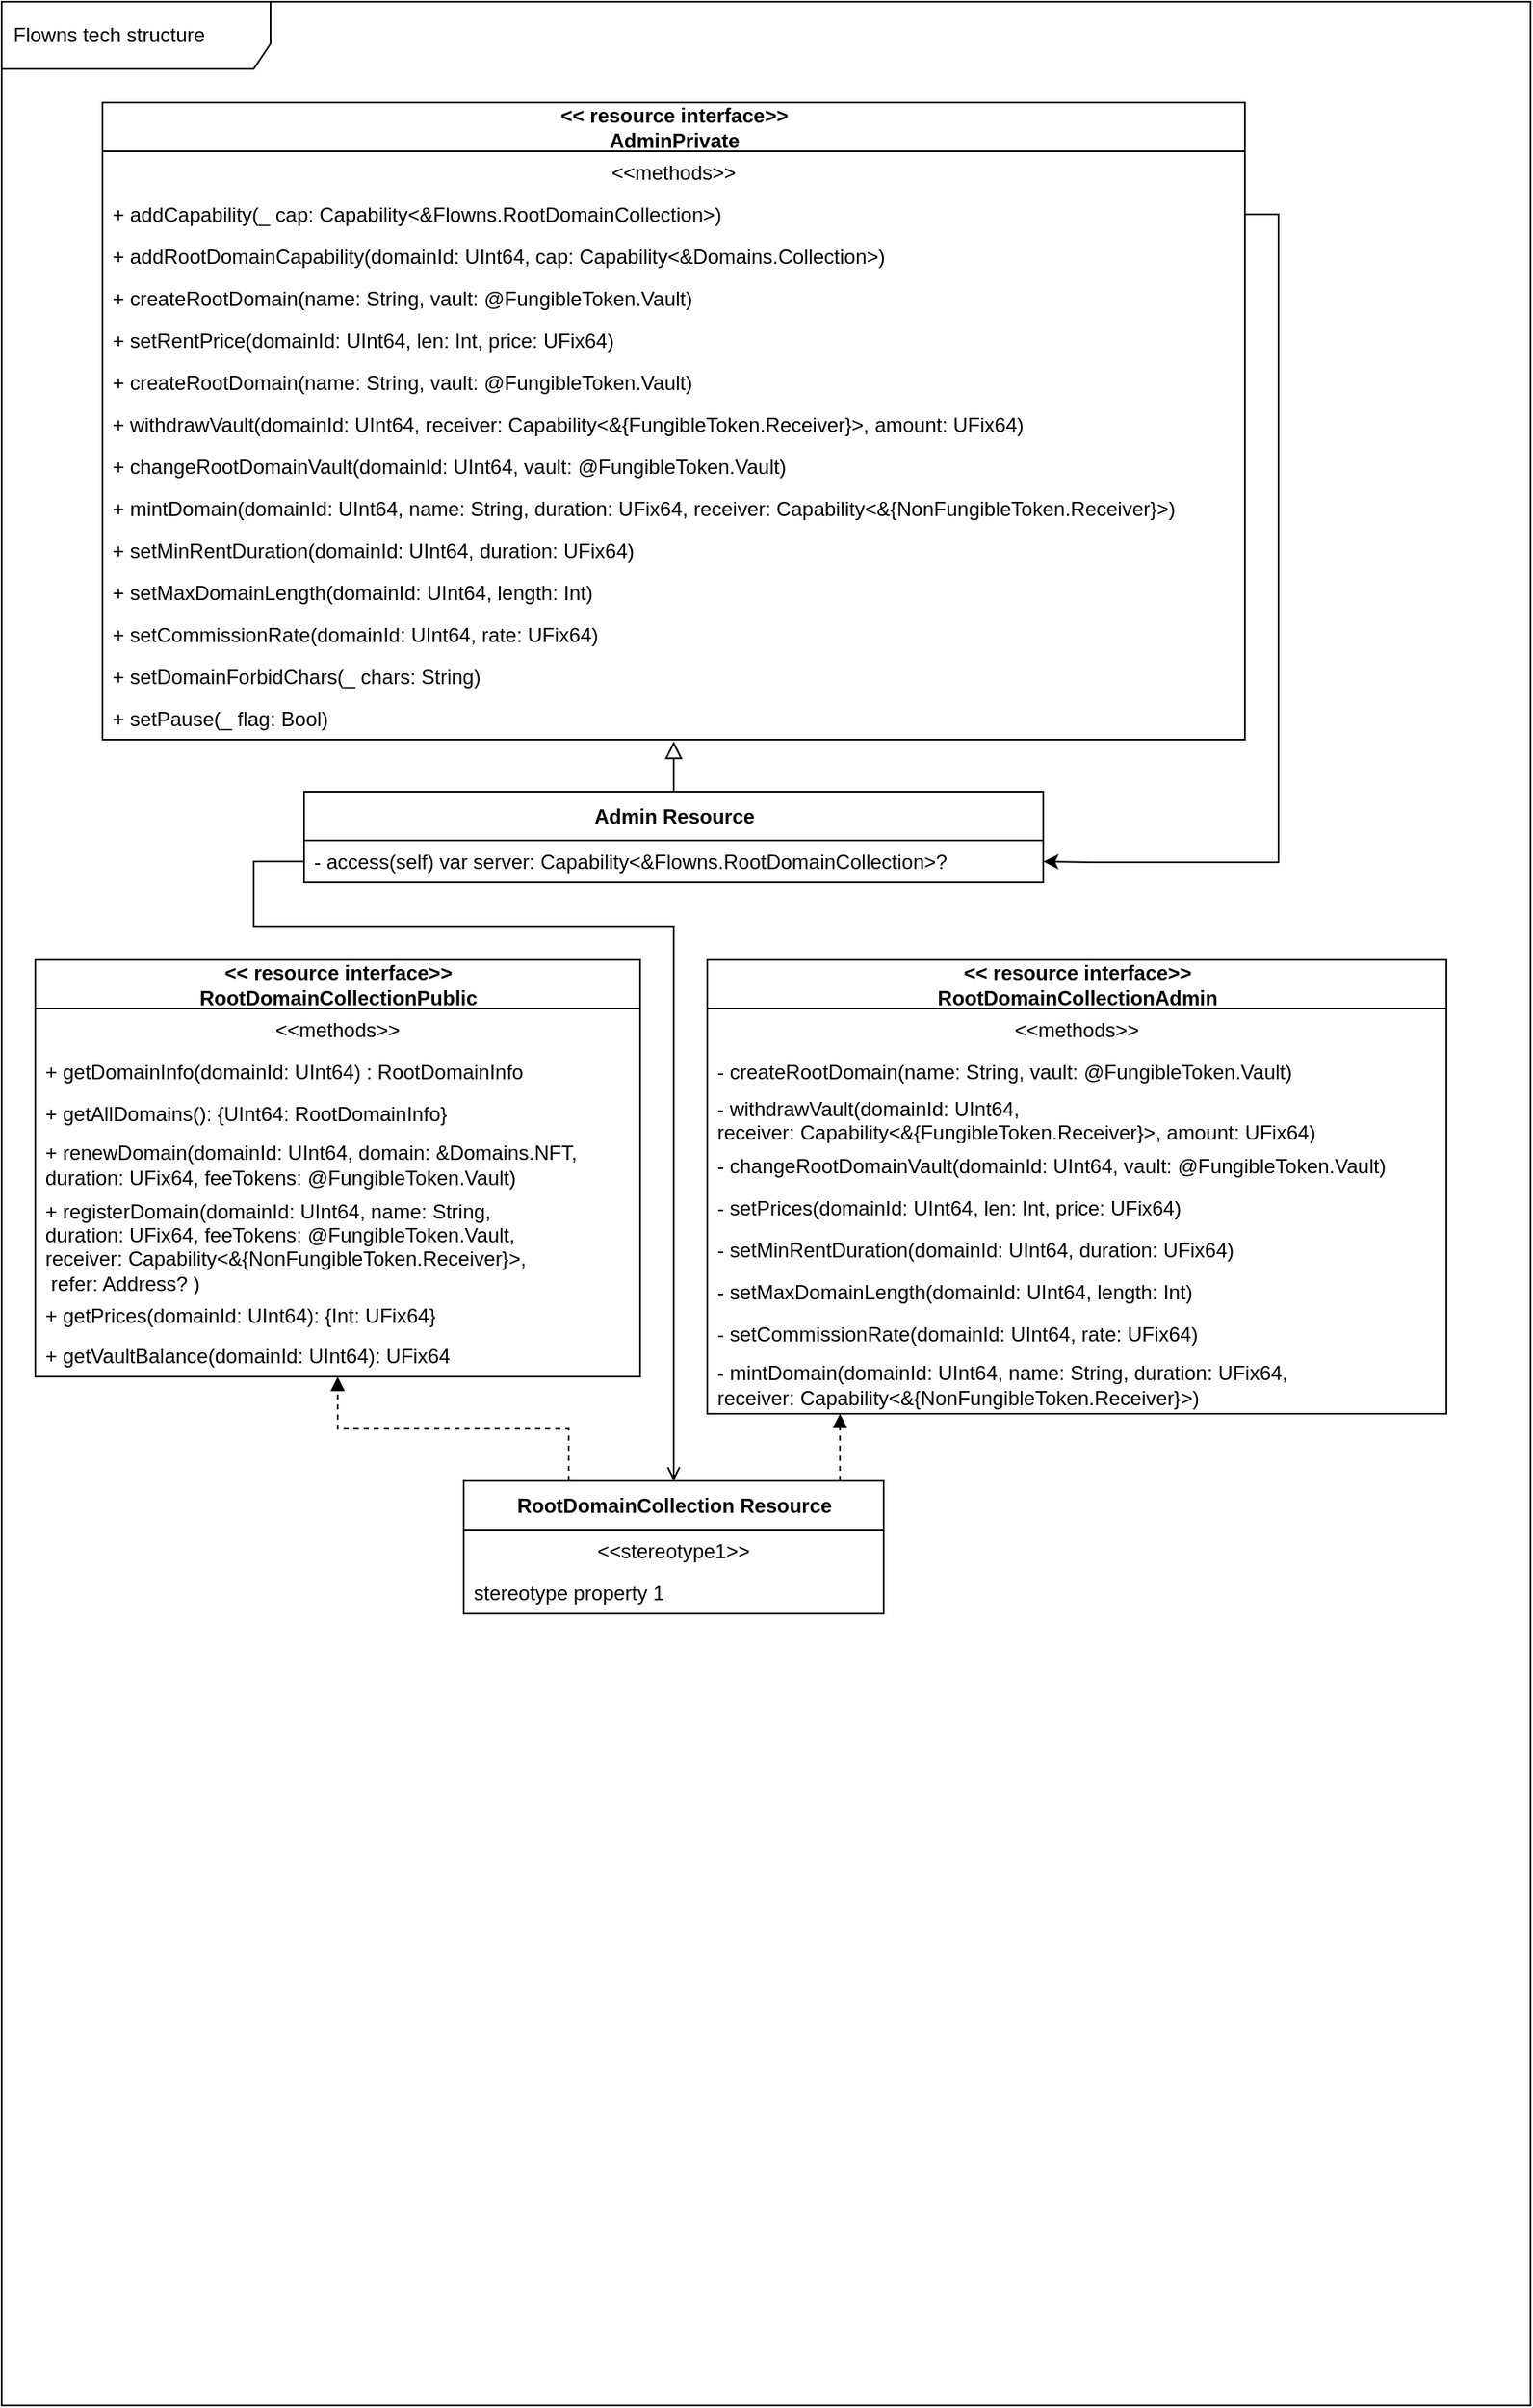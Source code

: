 <mxfile>
    <diagram id="thyRzS1RMwPvmYywjIk8" name="第 1 页">
        <mxGraphModel dx="1014" dy="722" grid="1" gridSize="10" guides="1" tooltips="1" connect="1" arrows="1" fold="1" page="1" pageScale="1" pageWidth="827" pageHeight="1169" math="0" shadow="0">
            <root>
                <mxCell id="0"/>
                <mxCell id="1" parent="0"/>
                <mxCell id="2" value="Flowns tech&amp;nbsp;structure" style="shape=umlFrame;whiteSpace=wrap;html=1;width=160;height=40;boundedLbl=1;verticalAlign=middle;align=left;spacingLeft=5;" vertex="1" parent="1">
                    <mxGeometry x="20" y="40" width="910" height="1430" as="geometry"/>
                </mxCell>
                <mxCell id="3" value="Admin Resource" style="swimlane;fontStyle=1;align=center;verticalAlign=middle;childLayout=stackLayout;horizontal=1;startSize=29;horizontalStack=0;resizeParent=1;resizeParentMax=0;resizeLast=0;collapsible=0;marginBottom=0;html=1;" vertex="1" parent="1">
                    <mxGeometry x="200" y="510" width="440" height="54" as="geometry"/>
                </mxCell>
                <mxCell id="5" value="- access(self) var server: Capability&amp;lt;&amp;amp;Flowns.RootDomainCollection&amp;gt;?" style="text;html=1;strokeColor=none;fillColor=none;align=left;verticalAlign=middle;spacingLeft=4;spacingRight=4;overflow=hidden;rotatable=0;points=[[0,0.5],[1,0.5]];portConstraint=eastwest;" vertex="1" parent="3">
                    <mxGeometry y="29" width="440" height="25" as="geometry"/>
                </mxCell>
                <mxCell id="23" value="&amp;lt;&amp;lt;&amp;nbsp;resource interface&amp;gt;&amp;gt;&lt;br&gt;AdminPrivate" style="swimlane;fontStyle=1;align=center;verticalAlign=middle;childLayout=stackLayout;horizontal=1;startSize=29;horizontalStack=0;resizeParent=1;resizeParentMax=0;resizeLast=0;collapsible=0;marginBottom=0;html=1;" vertex="1" parent="1">
                    <mxGeometry x="80" y="100" width="680" height="379" as="geometry"/>
                </mxCell>
                <mxCell id="24" value="&amp;lt;&amp;lt;methods&amp;gt;&amp;gt;" style="text;html=1;strokeColor=none;fillColor=none;align=center;verticalAlign=middle;spacingLeft=4;spacingRight=4;overflow=hidden;rotatable=0;points=[[0,0.5],[1,0.5]];portConstraint=eastwest;" vertex="1" parent="23">
                    <mxGeometry y="29" width="680" height="25" as="geometry"/>
                </mxCell>
                <mxCell id="25" value="+&amp;nbsp;addCapability(_ cap: Capability&amp;lt;&amp;amp;Flowns.RootDomainCollection&amp;gt;)" style="text;html=1;strokeColor=none;fillColor=none;align=left;verticalAlign=middle;spacingLeft=4;spacingRight=4;overflow=hidden;rotatable=0;points=[[0,0.5],[1,0.5]];portConstraint=eastwest;" vertex="1" parent="23">
                    <mxGeometry y="54" width="680" height="25" as="geometry"/>
                </mxCell>
                <mxCell id="28" value="+&amp;nbsp;&lt;span&gt;addRootDomainCapability(domainId: UInt64, cap: Capability&amp;lt;&amp;amp;Domains.Collection&amp;gt;)&lt;br&gt;&lt;/span&gt;" style="text;html=1;strokeColor=none;fillColor=none;align=left;verticalAlign=middle;spacingLeft=4;spacingRight=4;overflow=hidden;rotatable=0;points=[[0,0.5],[1,0.5]];portConstraint=eastwest;" vertex="1" parent="23">
                    <mxGeometry y="79" width="680" height="25" as="geometry"/>
                </mxCell>
                <mxCell id="27" value="+&amp;nbsp;createRootDomain(name: String, vault: @FungibleToken.Vault)" style="text;html=1;strokeColor=none;fillColor=none;align=left;verticalAlign=middle;spacingLeft=4;spacingRight=4;overflow=hidden;rotatable=0;points=[[0,0.5],[1,0.5]];portConstraint=eastwest;" vertex="1" parent="23">
                    <mxGeometry y="104" width="680" height="25" as="geometry"/>
                </mxCell>
                <mxCell id="29" value="+ setRentPrice(domainId: UInt64, len: Int, price: UFix64)" style="text;html=1;strokeColor=none;fillColor=none;align=left;verticalAlign=middle;spacingLeft=4;spacingRight=4;overflow=hidden;rotatable=0;points=[[0,0.5],[1,0.5]];portConstraint=eastwest;" vertex="1" parent="23">
                    <mxGeometry y="129" width="680" height="25" as="geometry"/>
                </mxCell>
                <mxCell id="30" value="+&amp;nbsp;createRootDomain(name: String, vault: @FungibleToken.Vault)" style="text;html=1;strokeColor=none;fillColor=none;align=left;verticalAlign=middle;spacingLeft=4;spacingRight=4;overflow=hidden;rotatable=0;points=[[0,0.5],[1,0.5]];portConstraint=eastwest;" vertex="1" parent="23">
                    <mxGeometry y="154" width="680" height="25" as="geometry"/>
                </mxCell>
                <mxCell id="33" value="+&amp;nbsp;&lt;span&gt;withdrawVault(domainId: UInt64, receiver: Capability&amp;lt;&amp;amp;{FungibleToken.Receiver}&amp;gt;, amount: UFix64)&lt;br&gt;&lt;/span&gt;" style="text;html=1;strokeColor=none;fillColor=none;align=left;verticalAlign=middle;spacingLeft=4;spacingRight=4;overflow=hidden;rotatable=0;points=[[0,0.5],[1,0.5]];portConstraint=eastwest;" vertex="1" parent="23">
                    <mxGeometry y="179" width="680" height="25" as="geometry"/>
                </mxCell>
                <mxCell id="34" value="&lt;span&gt;+ changeRootDomainVault(domainId: UInt64, vault: @FungibleToken.Vault)&lt;br&gt;&lt;/span&gt;" style="text;html=1;strokeColor=none;fillColor=none;align=left;verticalAlign=middle;spacingLeft=4;spacingRight=4;overflow=hidden;rotatable=0;points=[[0,0.5],[1,0.5]];portConstraint=eastwest;" vertex="1" parent="23">
                    <mxGeometry y="204" width="680" height="25" as="geometry"/>
                </mxCell>
                <mxCell id="32" value="&lt;span&gt;+ mintDomain(domainId: UInt64, name: String, duration: UFix64, receiver: Capability&amp;lt;&amp;amp;{NonFungibleToken.Receiver}&amp;gt;)&lt;br&gt;&lt;/span&gt;" style="text;html=1;strokeColor=none;fillColor=none;align=left;verticalAlign=middle;spacingLeft=4;spacingRight=4;overflow=hidden;rotatable=0;points=[[0,0.5],[1,0.5]];portConstraint=eastwest;" vertex="1" parent="23">
                    <mxGeometry y="229" width="680" height="25" as="geometry"/>
                </mxCell>
                <mxCell id="36" value="&lt;span&gt;+ setMinRentDuration(domainId: UInt64, duration: UFix64)&lt;br&gt;&lt;/span&gt;" style="text;html=1;strokeColor=none;fillColor=none;align=left;verticalAlign=middle;spacingLeft=4;spacingRight=4;overflow=hidden;rotatable=0;points=[[0,0.5],[1,0.5]];portConstraint=eastwest;" vertex="1" parent="23">
                    <mxGeometry y="254" width="680" height="25" as="geometry"/>
                </mxCell>
                <mxCell id="37" value="&lt;span&gt;+ setMaxDomainLength(domainId: UInt64, length: Int)&lt;br&gt;&lt;/span&gt;" style="text;html=1;strokeColor=none;fillColor=none;align=left;verticalAlign=middle;spacingLeft=4;spacingRight=4;overflow=hidden;rotatable=0;points=[[0,0.5],[1,0.5]];portConstraint=eastwest;" vertex="1" parent="23">
                    <mxGeometry y="279" width="680" height="25" as="geometry"/>
                </mxCell>
                <mxCell id="38" value="&lt;span&gt;+ setCommissionRate(domainId: UInt64, rate: UFix64)&lt;br&gt;&lt;/span&gt;" style="text;html=1;strokeColor=none;fillColor=none;align=left;verticalAlign=middle;spacingLeft=4;spacingRight=4;overflow=hidden;rotatable=0;points=[[0,0.5],[1,0.5]];portConstraint=eastwest;" vertex="1" parent="23">
                    <mxGeometry y="304" width="680" height="25" as="geometry"/>
                </mxCell>
                <mxCell id="39" value="&lt;span&gt;+ setDomainForbidChars(_ chars: String)&lt;br&gt;&lt;/span&gt;" style="text;html=1;strokeColor=none;fillColor=none;align=left;verticalAlign=middle;spacingLeft=4;spacingRight=4;overflow=hidden;rotatable=0;points=[[0,0.5],[1,0.5]];portConstraint=eastwest;" vertex="1" parent="23">
                    <mxGeometry y="329" width="680" height="25" as="geometry"/>
                </mxCell>
                <mxCell id="35" value="&lt;span&gt;+ setPause(_ flag: Bool)&lt;br&gt;&lt;/span&gt;" style="text;html=1;strokeColor=none;fillColor=none;align=left;verticalAlign=middle;spacingLeft=4;spacingRight=4;overflow=hidden;rotatable=0;points=[[0,0.5],[1,0.5]];portConstraint=eastwest;" vertex="1" parent="23">
                    <mxGeometry y="354" width="680" height="25" as="geometry"/>
                </mxCell>
                <mxCell id="42" style="edgeStyle=orthogonalEdgeStyle;rounded=0;orthogonalLoop=1;jettySize=auto;html=1;exitX=1;exitY=0.5;exitDx=0;exitDy=0;entryX=1;entryY=0.5;entryDx=0;entryDy=0;" edge="1" parent="1" source="25" target="5">
                    <mxGeometry relative="1" as="geometry">
                        <Array as="points">
                            <mxPoint x="780" y="167"/>
                            <mxPoint x="780" y="552"/>
                            <mxPoint x="670" y="552"/>
                        </Array>
                    </mxGeometry>
                </mxCell>
                <mxCell id="52" value="" style="edgeStyle=orthogonalEdgeStyle;rounded=0;orthogonalLoop=1;jettySize=auto;html=1;endArrow=block;endFill=1;dashed=1;exitX=0.25;exitY=0;exitDx=0;exitDy=0;" edge="1" parent="1" source="46" target="49">
                    <mxGeometry relative="1" as="geometry">
                        <Array as="points"/>
                    </mxGeometry>
                </mxCell>
                <mxCell id="57" style="edgeStyle=orthogonalEdgeStyle;rounded=0;orthogonalLoop=1;jettySize=auto;html=1;exitX=0.896;exitY=0;exitDx=0;exitDy=0;endArrow=block;endFill=1;dashed=1;exitPerimeter=0;" edge="1" parent="1" source="46" target="53">
                    <mxGeometry relative="1" as="geometry">
                        <Array as="points">
                            <mxPoint x="519" y="800"/>
                            <mxPoint x="480" y="800"/>
                        </Array>
                    </mxGeometry>
                </mxCell>
                <mxCell id="46" value="RootDomainCollection Resource" style="swimlane;fontStyle=1;align=center;verticalAlign=middle;childLayout=stackLayout;horizontal=1;startSize=29;horizontalStack=0;resizeParent=1;resizeParentMax=0;resizeLast=0;collapsible=0;marginBottom=0;html=1;" vertex="1" parent="1">
                    <mxGeometry x="295" y="920" width="250" height="79" as="geometry"/>
                </mxCell>
                <mxCell id="47" value="&amp;lt;&amp;lt;stereotype1&amp;gt;&amp;gt;" style="text;html=1;strokeColor=none;fillColor=none;align=center;verticalAlign=middle;spacingLeft=4;spacingRight=4;overflow=hidden;rotatable=0;points=[[0,0.5],[1,0.5]];portConstraint=eastwest;" vertex="1" parent="46">
                    <mxGeometry y="29" width="250" height="25" as="geometry"/>
                </mxCell>
                <mxCell id="48" value="stereotype property 1" style="text;html=1;strokeColor=none;fillColor=none;align=left;verticalAlign=middle;spacingLeft=4;spacingRight=4;overflow=hidden;rotatable=0;points=[[0,0.5],[1,0.5]];portConstraint=eastwest;" vertex="1" parent="46">
                    <mxGeometry y="54" width="250" height="25" as="geometry"/>
                </mxCell>
                <mxCell id="49" value="&amp;lt;&amp;lt;&amp;nbsp;resource interface&amp;gt;&amp;gt;&lt;br&gt;RootDomainCollectionPublic" style="swimlane;fontStyle=1;align=center;verticalAlign=middle;childLayout=stackLayout;horizontal=1;startSize=29;horizontalStack=0;resizeParent=1;resizeParentMax=0;resizeLast=0;collapsible=0;marginBottom=0;html=1;" vertex="1" parent="1">
                    <mxGeometry x="40" y="610" width="360" height="248" as="geometry"/>
                </mxCell>
                <mxCell id="50" value="&amp;lt;&amp;lt;methods&amp;gt;&amp;gt;" style="text;html=1;strokeColor=none;fillColor=none;align=center;verticalAlign=middle;spacingLeft=4;spacingRight=4;overflow=hidden;rotatable=0;points=[[0,0.5],[1,0.5]];portConstraint=eastwest;" vertex="1" parent="49">
                    <mxGeometry y="29" width="360" height="25" as="geometry"/>
                </mxCell>
                <mxCell id="64" value="+&amp;nbsp;getDomainInfo(domainId: UInt64) : RootDomainInfo" style="text;html=1;strokeColor=none;fillColor=none;align=left;verticalAlign=middle;spacingLeft=4;spacingRight=4;overflow=hidden;rotatable=0;points=[[0,0.5],[1,0.5]];portConstraint=eastwest;" vertex="1" parent="49">
                    <mxGeometry y="54" width="360" height="25" as="geometry"/>
                </mxCell>
                <mxCell id="65" value="+&amp;nbsp;getAllDomains(): {UInt64: RootDomainInfo}" style="text;html=1;strokeColor=none;fillColor=none;align=left;verticalAlign=middle;spacingLeft=4;spacingRight=4;overflow=hidden;rotatable=0;points=[[0,0.5],[1,0.5]];portConstraint=eastwest;" vertex="1" parent="49">
                    <mxGeometry y="79" width="360" height="25" as="geometry"/>
                </mxCell>
                <mxCell id="66" value="+&amp;nbsp;renewDomain(domainId: UInt64, domain: &amp;amp;Domains.NFT, &lt;br&gt;duration: UFix64, feeTokens: @FungibleToken.Vault)" style="text;html=1;strokeColor=none;fillColor=none;align=left;verticalAlign=middle;spacingLeft=4;spacingRight=4;overflow=hidden;rotatable=0;points=[[0,0.5],[1,0.5]];portConstraint=eastwest;" vertex="1" parent="49">
                    <mxGeometry y="104" width="360" height="36" as="geometry"/>
                </mxCell>
                <mxCell id="67" value="+ registerDomain(domainId: UInt64, name: String, &lt;br&gt;duration: UFix64, feeTokens: @FungibleToken.Vault, &lt;br&gt;receiver: Capability&amp;lt;&amp;amp;{NonFungibleToken.Receiver}&amp;gt;,&amp;nbsp;&lt;br&gt;&amp;nbsp;refer: Address? )" style="text;html=1;strokeColor=none;fillColor=none;align=left;verticalAlign=middle;spacingLeft=4;spacingRight=4;overflow=hidden;rotatable=0;points=[[0,0.5],[1,0.5]];portConstraint=eastwest;" vertex="1" parent="49">
                    <mxGeometry y="140" width="360" height="60" as="geometry"/>
                </mxCell>
                <mxCell id="68" value="+&amp;nbsp;&lt;span&gt;getPrices(domainId: UInt64): {Int: UFix64}&lt;br&gt;&lt;/span&gt;" style="text;html=1;strokeColor=none;fillColor=none;align=left;verticalAlign=middle;spacingLeft=4;spacingRight=4;overflow=hidden;rotatable=0;points=[[0,0.5],[1,0.5]];portConstraint=eastwest;" vertex="1" parent="49">
                    <mxGeometry y="200" width="360" height="24" as="geometry"/>
                </mxCell>
                <mxCell id="51" value="+&amp;nbsp;&lt;span&gt;getVaultBalance(domainId: UInt64): UFix64&lt;br&gt;&lt;/span&gt;" style="text;html=1;strokeColor=none;fillColor=none;align=left;verticalAlign=middle;spacingLeft=4;spacingRight=4;overflow=hidden;rotatable=0;points=[[0,0.5],[1,0.5]];portConstraint=eastwest;" vertex="1" parent="49">
                    <mxGeometry y="224" width="360" height="24" as="geometry"/>
                </mxCell>
                <mxCell id="53" value="&amp;lt;&amp;lt;&amp;nbsp;resource interface&amp;gt;&amp;gt;&lt;br&gt;RootDomainCollectionAdmin" style="swimlane;fontStyle=1;align=center;verticalAlign=middle;childLayout=stackLayout;horizontal=1;startSize=29;horizontalStack=0;resizeParent=1;resizeParentMax=0;resizeLast=0;collapsible=0;marginBottom=0;html=1;" vertex="1" parent="1">
                    <mxGeometry x="440" y="610" width="440" height="270" as="geometry"/>
                </mxCell>
                <mxCell id="54" value="&amp;lt;&amp;lt;methods&amp;gt;&amp;gt;" style="text;html=1;strokeColor=none;fillColor=none;align=center;verticalAlign=middle;spacingLeft=4;spacingRight=4;overflow=hidden;rotatable=0;points=[[0,0.5],[1,0.5]];portConstraint=eastwest;" vertex="1" parent="53">
                    <mxGeometry y="29" width="440" height="25" as="geometry"/>
                </mxCell>
                <mxCell id="55" value="-&amp;nbsp;createRootDomain(name: String, vault: @FungibleToken.Vault)" style="text;html=1;strokeColor=none;fillColor=none;align=left;verticalAlign=middle;spacingLeft=4;spacingRight=4;overflow=hidden;rotatable=0;points=[[0,0.5],[1,0.5]];portConstraint=eastwest;" vertex="1" parent="53">
                    <mxGeometry y="54" width="440" height="25" as="geometry"/>
                </mxCell>
                <mxCell id="70" value="-&amp;nbsp;withdrawVault(domainId: UInt64, &lt;br&gt;receiver: Capability&amp;lt;&amp;amp;{FungibleToken.Receiver}&amp;gt;, amount: UFix64)" style="text;html=1;strokeColor=none;fillColor=none;align=left;verticalAlign=middle;spacingLeft=4;spacingRight=4;overflow=hidden;rotatable=0;points=[[0,0.5],[1,0.5]];portConstraint=eastwest;" vertex="1" parent="53">
                    <mxGeometry y="79" width="440" height="31" as="geometry"/>
                </mxCell>
                <mxCell id="71" value="-&amp;nbsp;&lt;span&gt;changeRootDomainVault(domainId: UInt64, vault: @FungibleToken.Vault)&lt;br&gt;&lt;/span&gt;" style="text;html=1;strokeColor=none;fillColor=none;align=left;verticalAlign=middle;spacingLeft=4;spacingRight=4;overflow=hidden;rotatable=0;points=[[0,0.5],[1,0.5]];portConstraint=eastwest;" vertex="1" parent="53">
                    <mxGeometry y="110" width="440" height="25" as="geometry"/>
                </mxCell>
                <mxCell id="72" value="&lt;span&gt;- setPrices(domainId: UInt64, len: Int, price: UFix64)&lt;br&gt;&lt;/span&gt;" style="text;html=1;strokeColor=none;fillColor=none;align=left;verticalAlign=middle;spacingLeft=4;spacingRight=4;overflow=hidden;rotatable=0;points=[[0,0.5],[1,0.5]];portConstraint=eastwest;" vertex="1" parent="53">
                    <mxGeometry y="135" width="440" height="25" as="geometry"/>
                </mxCell>
                <mxCell id="73" value="&lt;span&gt;-&amp;nbsp;&lt;/span&gt;&lt;span&gt;setMinRentDuration(domainId: UInt64, duration: UFix64)&lt;br&gt;&lt;/span&gt;" style="text;html=1;strokeColor=none;fillColor=none;align=left;verticalAlign=middle;spacingLeft=4;spacingRight=4;overflow=hidden;rotatable=0;points=[[0,0.5],[1,0.5]];portConstraint=eastwest;" vertex="1" parent="53">
                    <mxGeometry y="160" width="440" height="25" as="geometry"/>
                </mxCell>
                <mxCell id="74" value="&lt;span&gt;- setMaxDomainLength(domainId: UInt64, length: Int)&lt;br&gt;&lt;/span&gt;" style="text;html=1;strokeColor=none;fillColor=none;align=left;verticalAlign=middle;spacingLeft=4;spacingRight=4;overflow=hidden;rotatable=0;points=[[0,0.5],[1,0.5]];portConstraint=eastwest;" vertex="1" parent="53">
                    <mxGeometry y="185" width="440" height="25" as="geometry"/>
                </mxCell>
                <mxCell id="75" value="&lt;span&gt;- setCommissionRate(domainId: UInt64, rate: UFix64)&lt;br&gt;&lt;/span&gt;" style="text;html=1;strokeColor=none;fillColor=none;align=left;verticalAlign=middle;spacingLeft=4;spacingRight=4;overflow=hidden;rotatable=0;points=[[0,0.5],[1,0.5]];portConstraint=eastwest;" vertex="1" parent="53">
                    <mxGeometry y="210" width="440" height="25" as="geometry"/>
                </mxCell>
                <mxCell id="76" value="&lt;span&gt;-&amp;nbsp;&lt;/span&gt;&lt;span&gt;mintDomain(domainId: UInt64, name: String, duration: UFix64, &lt;br&gt;receiver: Capability&amp;lt;&amp;amp;{NonFungibleToken.Receiver}&amp;gt;)&lt;/span&gt;&lt;span&gt;&lt;br&gt;&lt;/span&gt;" style="text;html=1;strokeColor=none;fillColor=none;align=left;verticalAlign=middle;spacingLeft=4;spacingRight=4;overflow=hidden;rotatable=0;points=[[0,0.5],[1,0.5]];portConstraint=eastwest;" vertex="1" parent="53">
                    <mxGeometry y="235" width="440" height="35" as="geometry"/>
                </mxCell>
                <mxCell id="60" value="" style="endArrow=block;startArrow=none;endFill=0;startFill=0;endSize=8;html=1;verticalAlign=bottom;labelBackgroundColor=none;exitX=0.5;exitY=0;exitDx=0;exitDy=0;" edge="1" parent="1" source="3">
                    <mxGeometry width="160" relative="1" as="geometry">
                        <mxPoint x="280" y="460" as="sourcePoint"/>
                        <mxPoint x="420" y="480" as="targetPoint"/>
                    </mxGeometry>
                </mxCell>
                <mxCell id="62" style="edgeStyle=orthogonalEdgeStyle;rounded=0;orthogonalLoop=1;jettySize=auto;html=1;exitX=0;exitY=0.5;exitDx=0;exitDy=0;entryX=0.5;entryY=0;entryDx=0;entryDy=0;endArrow=open;endFill=0;" edge="1" parent="1" source="5" target="46">
                    <mxGeometry relative="1" as="geometry">
                        <Array as="points">
                            <mxPoint x="170" y="552"/>
                            <mxPoint x="170" y="590"/>
                            <mxPoint x="420" y="590"/>
                        </Array>
                    </mxGeometry>
                </mxCell>
            </root>
        </mxGraphModel>
    </diagram>
</mxfile>
